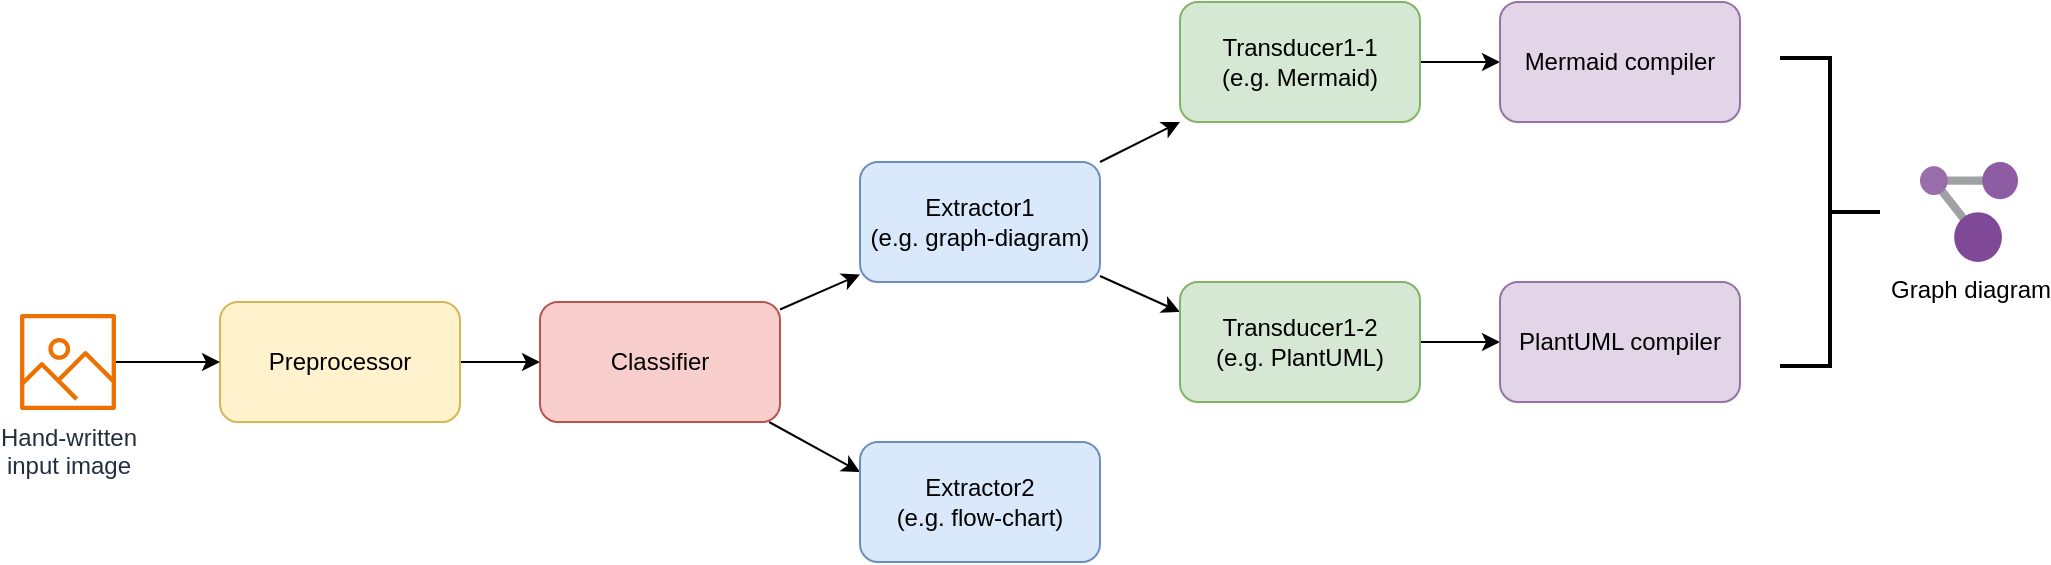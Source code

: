 <mxfile version="26.1.1">
  <diagram name="Page-1" id="8Min_9AImeZkpHFbkxUr">
    <mxGraphModel dx="1434" dy="789" grid="1" gridSize="10" guides="1" tooltips="1" connect="1" arrows="1" fold="1" page="1" pageScale="1" pageWidth="1100" pageHeight="850" math="0" shadow="0">
      <root>
        <mxCell id="0" />
        <mxCell id="1" parent="0" />
        <mxCell id="9tnvsFXUcFOkCyatVr4T-3" value="" style="edgeStyle=orthogonalEdgeStyle;rounded=0;orthogonalLoop=1;jettySize=auto;html=1;" edge="1" parent="1" source="9tnvsFXUcFOkCyatVr4T-1" target="9tnvsFXUcFOkCyatVr4T-2">
          <mxGeometry relative="1" as="geometry" />
        </mxCell>
        <mxCell id="9tnvsFXUcFOkCyatVr4T-1" value="Preprocessor" style="rounded=1;whiteSpace=wrap;html=1;fillColor=#fff2cc;strokeColor=#d6b656;" vertex="1" parent="1">
          <mxGeometry x="120" y="170" width="120" height="60" as="geometry" />
        </mxCell>
        <mxCell id="9tnvsFXUcFOkCyatVr4T-5" value="" style="rounded=0;orthogonalLoop=1;jettySize=auto;html=1;" edge="1" parent="1" source="9tnvsFXUcFOkCyatVr4T-2" target="9tnvsFXUcFOkCyatVr4T-4">
          <mxGeometry relative="1" as="geometry" />
        </mxCell>
        <mxCell id="9tnvsFXUcFOkCyatVr4T-7" style="rounded=0;orthogonalLoop=1;jettySize=auto;html=1;entryX=0;entryY=0.25;entryDx=0;entryDy=0;" edge="1" parent="1" source="9tnvsFXUcFOkCyatVr4T-2" target="9tnvsFXUcFOkCyatVr4T-6">
          <mxGeometry relative="1" as="geometry" />
        </mxCell>
        <mxCell id="9tnvsFXUcFOkCyatVr4T-2" value="Classifier" style="rounded=1;whiteSpace=wrap;html=1;fillColor=#f8cecc;strokeColor=#b85450;" vertex="1" parent="1">
          <mxGeometry x="280" y="170" width="120" height="60" as="geometry" />
        </mxCell>
        <mxCell id="9tnvsFXUcFOkCyatVr4T-9" value="" style="rounded=0;orthogonalLoop=1;jettySize=auto;html=1;" edge="1" parent="1" source="9tnvsFXUcFOkCyatVr4T-4" target="9tnvsFXUcFOkCyatVr4T-8">
          <mxGeometry relative="1" as="geometry" />
        </mxCell>
        <mxCell id="9tnvsFXUcFOkCyatVr4T-11" style="rounded=0;orthogonalLoop=1;jettySize=auto;html=1;entryX=0;entryY=0.25;entryDx=0;entryDy=0;" edge="1" parent="1" source="9tnvsFXUcFOkCyatVr4T-4" target="9tnvsFXUcFOkCyatVr4T-10">
          <mxGeometry relative="1" as="geometry" />
        </mxCell>
        <mxCell id="9tnvsFXUcFOkCyatVr4T-4" value="&lt;div&gt;Extractor1&lt;/div&gt;&lt;div&gt;(e.g. graph-diagram)&lt;/div&gt;" style="rounded=1;whiteSpace=wrap;html=1;fillColor=#dae8fc;strokeColor=#6c8ebf;" vertex="1" parent="1">
          <mxGeometry x="440" y="100" width="120" height="60" as="geometry" />
        </mxCell>
        <mxCell id="9tnvsFXUcFOkCyatVr4T-6" value="&lt;div&gt;Extractor2&lt;/div&gt;&lt;div&gt;(e.g. flow-chart)&lt;/div&gt;" style="rounded=1;whiteSpace=wrap;html=1;fillColor=#dae8fc;strokeColor=#6c8ebf;" vertex="1" parent="1">
          <mxGeometry x="440" y="240" width="120" height="60" as="geometry" />
        </mxCell>
        <mxCell id="9tnvsFXUcFOkCyatVr4T-13" value="" style="edgeStyle=orthogonalEdgeStyle;rounded=0;orthogonalLoop=1;jettySize=auto;html=1;" edge="1" parent="1" source="9tnvsFXUcFOkCyatVr4T-8" target="9tnvsFXUcFOkCyatVr4T-12">
          <mxGeometry relative="1" as="geometry" />
        </mxCell>
        <mxCell id="9tnvsFXUcFOkCyatVr4T-8" value="Transducer1-1&lt;div&gt;(e.g. Mermaid)&lt;/div&gt;" style="rounded=1;whiteSpace=wrap;html=1;fillColor=#d5e8d4;strokeColor=#82b366;" vertex="1" parent="1">
          <mxGeometry x="600" y="20" width="120" height="60" as="geometry" />
        </mxCell>
        <mxCell id="9tnvsFXUcFOkCyatVr4T-15" value="" style="edgeStyle=orthogonalEdgeStyle;rounded=0;orthogonalLoop=1;jettySize=auto;html=1;" edge="1" parent="1" source="9tnvsFXUcFOkCyatVr4T-10" target="9tnvsFXUcFOkCyatVr4T-14">
          <mxGeometry relative="1" as="geometry" />
        </mxCell>
        <mxCell id="9tnvsFXUcFOkCyatVr4T-10" value="Transducer1-2&lt;div&gt;(e.g. PlantUML)&lt;/div&gt;" style="rounded=1;whiteSpace=wrap;html=1;fillColor=#d5e8d4;strokeColor=#82b366;" vertex="1" parent="1">
          <mxGeometry x="600" y="160" width="120" height="60" as="geometry" />
        </mxCell>
        <mxCell id="9tnvsFXUcFOkCyatVr4T-12" value="Mermaid compiler" style="rounded=1;whiteSpace=wrap;html=1;fillColor=#e1d5e7;strokeColor=#9673a6;" vertex="1" parent="1">
          <mxGeometry x="760" y="20" width="120" height="60" as="geometry" />
        </mxCell>
        <mxCell id="9tnvsFXUcFOkCyatVr4T-14" value="PlantUML compiler" style="rounded=1;whiteSpace=wrap;html=1;fillColor=#e1d5e7;strokeColor=#9673a6;" vertex="1" parent="1">
          <mxGeometry x="760" y="160" width="120" height="60" as="geometry" />
        </mxCell>
        <mxCell id="9tnvsFXUcFOkCyatVr4T-18" value="" style="edgeStyle=orthogonalEdgeStyle;rounded=0;orthogonalLoop=1;jettySize=auto;html=1;" edge="1" parent="1" source="9tnvsFXUcFOkCyatVr4T-16" target="9tnvsFXUcFOkCyatVr4T-1">
          <mxGeometry relative="1" as="geometry" />
        </mxCell>
        <mxCell id="9tnvsFXUcFOkCyatVr4T-16" value="&lt;div&gt;Hand-written&lt;/div&gt;&lt;div&gt;input image&lt;/div&gt;" style="sketch=0;outlineConnect=0;fontColor=#232F3E;gradientColor=none;fillColor=#ED7100;strokeColor=none;dashed=0;verticalLabelPosition=bottom;verticalAlign=top;align=center;html=1;fontSize=12;fontStyle=0;aspect=fixed;pointerEvents=1;shape=mxgraph.aws4.container_registry_image;" vertex="1" parent="1">
          <mxGeometry x="20" y="176" width="48" height="48" as="geometry" />
        </mxCell>
        <mxCell id="9tnvsFXUcFOkCyatVr4T-19" value="" style="strokeWidth=2;html=1;shape=mxgraph.flowchart.annotation_2;align=left;labelPosition=right;pointerEvents=1;rotation=-180;" vertex="1" parent="1">
          <mxGeometry x="900" y="48" width="50" height="154" as="geometry" />
        </mxCell>
        <mxCell id="9tnvsFXUcFOkCyatVr4T-20" value="Graph diagram" style="image;sketch=0;aspect=fixed;html=1;points=[];align=center;fontSize=12;image=img/lib/mscae/Resource_Graph_Explorer.svg;" vertex="1" parent="1">
          <mxGeometry x="970" y="100" width="49" height="50" as="geometry" />
        </mxCell>
      </root>
    </mxGraphModel>
  </diagram>
</mxfile>
